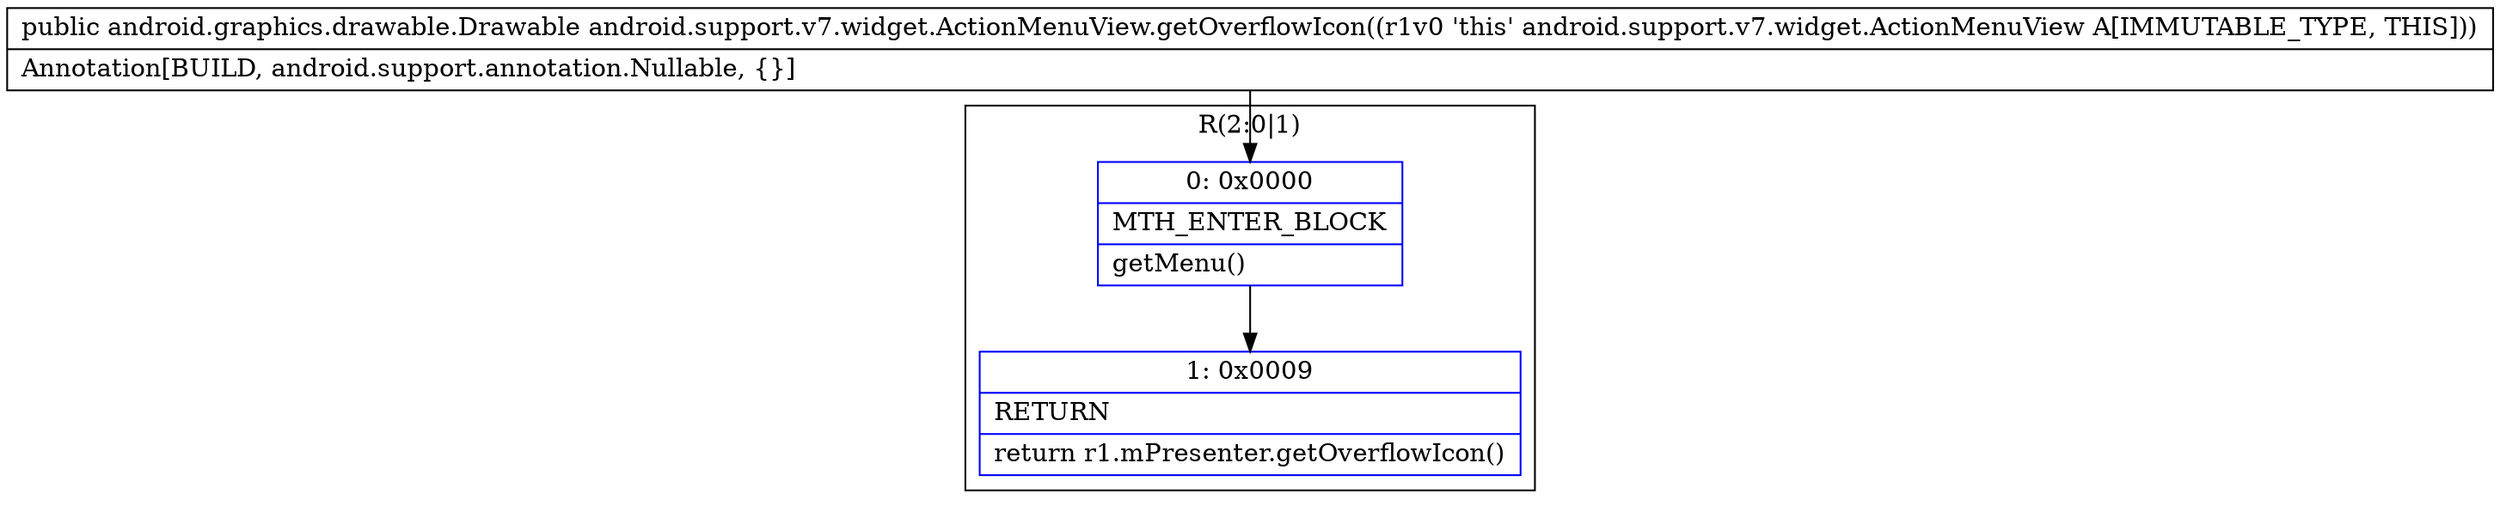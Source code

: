 digraph "CFG forandroid.support.v7.widget.ActionMenuView.getOverflowIcon()Landroid\/graphics\/drawable\/Drawable;" {
subgraph cluster_Region_1496652941 {
label = "R(2:0|1)";
node [shape=record,color=blue];
Node_0 [shape=record,label="{0\:\ 0x0000|MTH_ENTER_BLOCK\l|getMenu()\l}"];
Node_1 [shape=record,label="{1\:\ 0x0009|RETURN\l|return r1.mPresenter.getOverflowIcon()\l}"];
}
MethodNode[shape=record,label="{public android.graphics.drawable.Drawable android.support.v7.widget.ActionMenuView.getOverflowIcon((r1v0 'this' android.support.v7.widget.ActionMenuView A[IMMUTABLE_TYPE, THIS]))  | Annotation[BUILD, android.support.annotation.Nullable, \{\}]\l}"];
MethodNode -> Node_0;
Node_0 -> Node_1;
}

